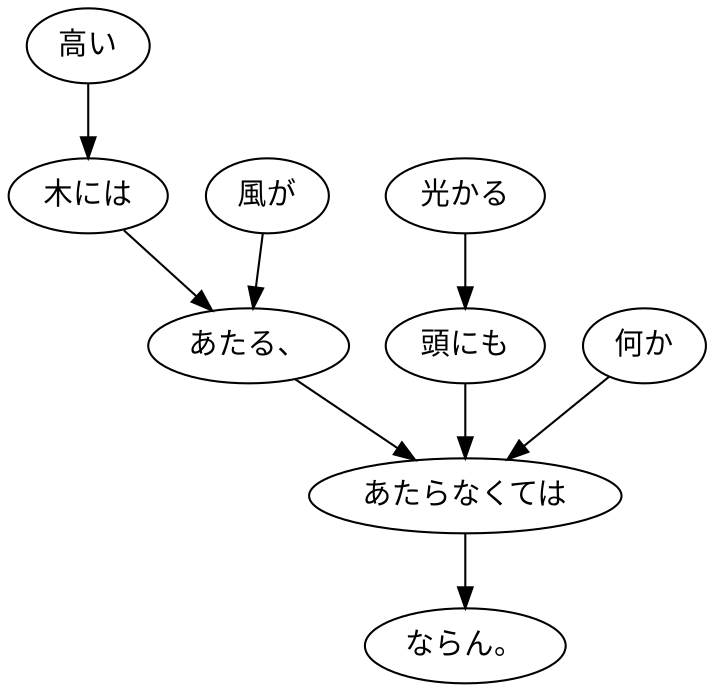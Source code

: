 digraph graph4938 {
	node0 [label="高い"];
	node1 [label="木には"];
	node2 [label="風が"];
	node3 [label="あたる、"];
	node4 [label="光かる"];
	node5 [label="頭にも"];
	node6 [label="何か"];
	node7 [label="あたらなくては"];
	node8 [label="ならん。"];
	node0 -> node1;
	node1 -> node3;
	node2 -> node3;
	node3 -> node7;
	node4 -> node5;
	node5 -> node7;
	node6 -> node7;
	node7 -> node8;
}
